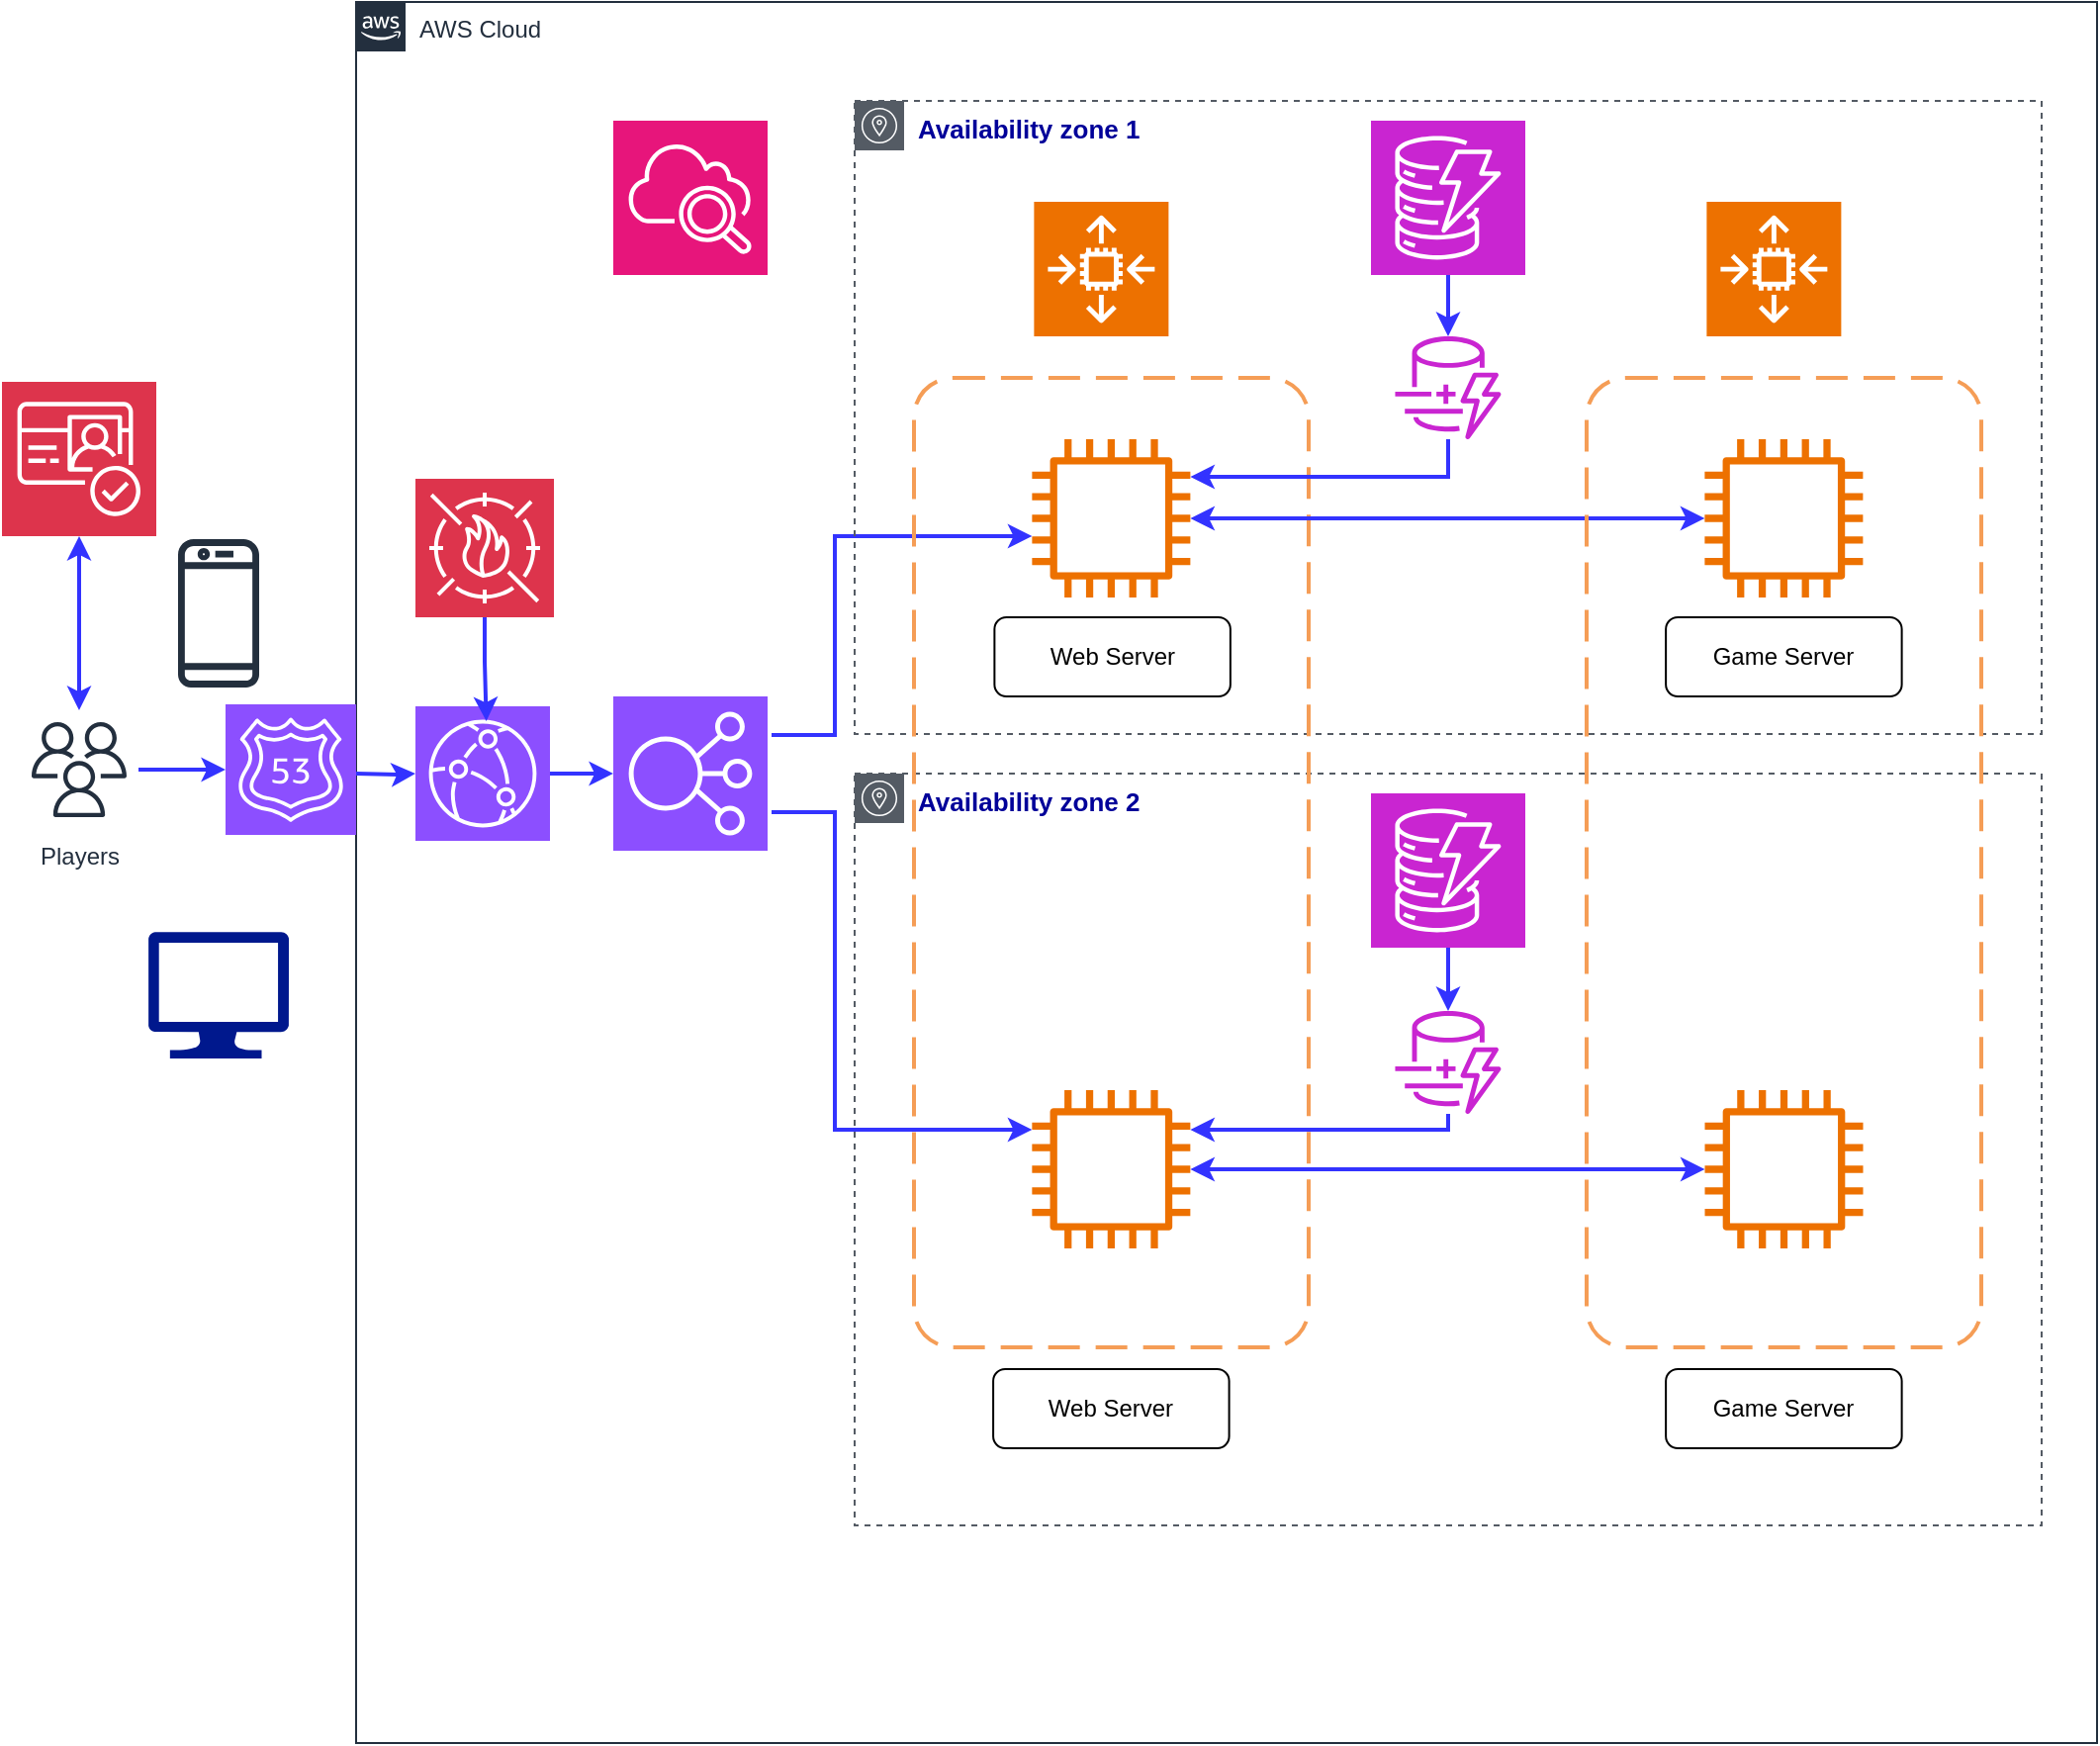 <mxfile version="22.1.8" type="github">
  <diagram name="Page-1" id="d0QBPmn3JqpIGUC00Diu">
    <mxGraphModel dx="1687" dy="2572" grid="1" gridSize="10" guides="1" tooltips="1" connect="1" arrows="1" fold="1" page="1" pageScale="1" pageWidth="1169" pageHeight="1654" math="0" shadow="0">
      <root>
        <mxCell id="0" />
        <mxCell id="1" parent="0" />
        <mxCell id="wB-Hq6-462Kky3SHtKy7-2" value="AWS Cloud" style="points=[[0,0],[0.25,0],[0.5,0],[0.75,0],[1,0],[1,0.25],[1,0.5],[1,0.75],[1,1],[0.75,1],[0.5,1],[0.25,1],[0,1],[0,0.75],[0,0.5],[0,0.25]];outlineConnect=0;gradientColor=none;html=1;whiteSpace=wrap;fontSize=12;fontStyle=0;container=1;pointerEvents=0;collapsible=0;recursiveResize=0;shape=mxgraph.aws4.group;grIcon=mxgraph.aws4.group_aws_cloud_alt;strokeColor=#232F3E;fillColor=none;verticalAlign=top;align=left;spacingLeft=30;fontColor=#232F3E;dashed=0;" parent="1" vertex="1">
          <mxGeometry x="200" y="-600" width="880" height="880" as="geometry" />
        </mxCell>
        <mxCell id="qJTPOWWO7ZOpzd0XANFb-11" style="edgeStyle=orthogonalEdgeStyle;rounded=0;orthogonalLoop=1;jettySize=auto;html=1;exitX=1;exitY=0.25;exitDx=0;exitDy=0;exitPerimeter=0;strokeWidth=2;strokeColor=#3333FF;" edge="1" parent="wB-Hq6-462Kky3SHtKy7-2" target="qJTPOWWO7ZOpzd0XANFb-4">
          <mxGeometry relative="1" as="geometry">
            <mxPoint x="210" y="370.5" as="sourcePoint" />
            <Array as="points">
              <mxPoint x="242" y="371" />
              <mxPoint x="242" y="270" />
            </Array>
          </mxGeometry>
        </mxCell>
        <mxCell id="qJTPOWWO7ZOpzd0XANFb-12" style="edgeStyle=orthogonalEdgeStyle;rounded=0;orthogonalLoop=1;jettySize=auto;html=1;exitX=1;exitY=0.75;exitDx=0;exitDy=0;exitPerimeter=0;strokeWidth=2;strokeColor=#3333FF;" edge="1" parent="wB-Hq6-462Kky3SHtKy7-2" target="qJTPOWWO7ZOpzd0XANFb-6">
          <mxGeometry relative="1" as="geometry">
            <mxPoint x="210" y="409.5" as="sourcePoint" />
            <Array as="points">
              <mxPoint x="242" y="410" />
              <mxPoint x="242" y="570" />
            </Array>
          </mxGeometry>
        </mxCell>
        <mxCell id="wB-Hq6-462Kky3SHtKy7-10" value="" style="sketch=0;points=[[0,0,0],[0.25,0,0],[0.5,0,0],[0.75,0,0],[1,0,0],[0,1,0],[0.25,1,0],[0.5,1,0],[0.75,1,0],[1,1,0],[0,0.25,0],[0,0.5,0],[0,0.75,0],[1,0.25,0],[1,0.5,0],[1,0.75,0]];outlineConnect=0;fontColor=#232F3E;fillColor=#8C4FFF;strokeColor=#ffffff;dashed=0;verticalLabelPosition=bottom;verticalAlign=top;align=center;html=1;fontSize=12;fontStyle=0;aspect=fixed;shape=mxgraph.aws4.resourceIcon;resIcon=mxgraph.aws4.elastic_load_balancing;" parent="wB-Hq6-462Kky3SHtKy7-2" vertex="1">
          <mxGeometry x="130" y="351" width="78" height="78" as="geometry" />
        </mxCell>
        <mxCell id="wB-Hq6-462Kky3SHtKy7-12" value="&lt;b&gt;&lt;font color=&quot;#000099&quot; style=&quot;font-size: 13px;&quot;&gt;Availability zone 2&lt;/font&gt;&lt;/b&gt;" style="sketch=0;outlineConnect=0;gradientColor=none;html=1;whiteSpace=wrap;fontSize=12;fontStyle=0;shape=mxgraph.aws4.group;grIcon=mxgraph.aws4.group_availability_zone;strokeColor=#545B64;fillColor=none;verticalAlign=top;align=left;spacingLeft=30;fontColor=#545B64;dashed=1;" parent="wB-Hq6-462Kky3SHtKy7-2" vertex="1">
          <mxGeometry x="252" y="390" width="600" height="380" as="geometry" />
        </mxCell>
        <mxCell id="wB-Hq6-462Kky3SHtKy7-13" value="&lt;b&gt;&lt;font color=&quot;#000099&quot; style=&quot;font-size: 13px;&quot;&gt;Availability zone 1&lt;/font&gt;&lt;/b&gt;" style="sketch=0;outlineConnect=0;gradientColor=none;html=1;whiteSpace=wrap;fontSize=12;fontStyle=0;shape=mxgraph.aws4.group;grIcon=mxgraph.aws4.group_availability_zone;strokeColor=#545B64;fillColor=none;verticalAlign=top;align=left;spacingLeft=30;fontColor=#545B64;dashed=1;" parent="wB-Hq6-462Kky3SHtKy7-2" vertex="1">
          <mxGeometry x="252" y="50" width="600" height="320" as="geometry" />
        </mxCell>
        <mxCell id="qJTPOWWO7ZOpzd0XANFb-1" value="" style="rounded=1;arcSize=10;dashed=1;strokeColor=#F59D56;fillColor=none;gradientColor=none;dashPattern=8 4;strokeWidth=2;" vertex="1" parent="wB-Hq6-462Kky3SHtKy7-2">
          <mxGeometry x="282" y="190" width="199.5" height="490" as="geometry" />
        </mxCell>
        <mxCell id="qJTPOWWO7ZOpzd0XANFb-2" value="" style="sketch=0;points=[[0,0,0],[0.25,0,0],[0.5,0,0],[0.75,0,0],[1,0,0],[0,1,0],[0.25,1,0],[0.5,1,0],[0.75,1,0],[1,1,0],[0,0.25,0],[0,0.5,0],[0,0.75,0],[1,0.25,0],[1,0.5,0],[1,0.75,0]];outlineConnect=0;fontColor=#232F3E;fillColor=#ED7100;strokeColor=#ffffff;dashed=0;verticalLabelPosition=bottom;verticalAlign=top;align=center;html=1;fontSize=12;fontStyle=0;aspect=fixed;shape=mxgraph.aws4.resourceIcon;resIcon=mxgraph.aws4.auto_scaling2;" vertex="1" parent="wB-Hq6-462Kky3SHtKy7-2">
          <mxGeometry x="342.69" y="101" width="68" height="68" as="geometry" />
        </mxCell>
        <mxCell id="qJTPOWWO7ZOpzd0XANFb-18" style="edgeStyle=orthogonalEdgeStyle;rounded=0;orthogonalLoop=1;jettySize=auto;html=1;startArrow=classic;startFill=1;strokeWidth=2;strokeColor=#3333FF;" edge="1" parent="wB-Hq6-462Kky3SHtKy7-2" source="qJTPOWWO7ZOpzd0XANFb-4" target="qJTPOWWO7ZOpzd0XANFb-9">
          <mxGeometry relative="1" as="geometry" />
        </mxCell>
        <mxCell id="qJTPOWWO7ZOpzd0XANFb-4" value="" style="sketch=0;outlineConnect=0;fontColor=#232F3E;gradientColor=none;fillColor=#ED7100;strokeColor=none;dashed=0;verticalLabelPosition=bottom;verticalAlign=top;align=center;html=1;fontSize=12;fontStyle=0;aspect=fixed;pointerEvents=1;shape=mxgraph.aws4.instance2;" vertex="1" parent="wB-Hq6-462Kky3SHtKy7-2">
          <mxGeometry x="341.69" y="221" width="80" height="80" as="geometry" />
        </mxCell>
        <mxCell id="qJTPOWWO7ZOpzd0XANFb-19" style="edgeStyle=orthogonalEdgeStyle;rounded=0;orthogonalLoop=1;jettySize=auto;html=1;startArrow=classic;startFill=1;strokeColor=#3333FF;strokeWidth=2;" edge="1" parent="wB-Hq6-462Kky3SHtKy7-2" source="qJTPOWWO7ZOpzd0XANFb-6" target="qJTPOWWO7ZOpzd0XANFb-10">
          <mxGeometry relative="1" as="geometry" />
        </mxCell>
        <mxCell id="qJTPOWWO7ZOpzd0XANFb-6" value="" style="sketch=0;outlineConnect=0;fontColor=#232F3E;gradientColor=none;fillColor=#ED7100;strokeColor=none;dashed=0;verticalLabelPosition=bottom;verticalAlign=top;align=center;html=1;fontSize=12;fontStyle=0;aspect=fixed;pointerEvents=1;shape=mxgraph.aws4.instance2;" vertex="1" parent="wB-Hq6-462Kky3SHtKy7-2">
          <mxGeometry x="341.68" y="550" width="80" height="80" as="geometry" />
        </mxCell>
        <mxCell id="qJTPOWWO7ZOpzd0XANFb-7" value="" style="rounded=1;arcSize=10;dashed=1;strokeColor=#F59D56;fillColor=none;gradientColor=none;dashPattern=8 4;strokeWidth=2;" vertex="1" parent="wB-Hq6-462Kky3SHtKy7-2">
          <mxGeometry x="622" y="190" width="199.5" height="490" as="geometry" />
        </mxCell>
        <mxCell id="qJTPOWWO7ZOpzd0XANFb-8" value="" style="sketch=0;points=[[0,0,0],[0.25,0,0],[0.5,0,0],[0.75,0,0],[1,0,0],[0,1,0],[0.25,1,0],[0.5,1,0],[0.75,1,0],[1,1,0],[0,0.25,0],[0,0.5,0],[0,0.75,0],[1,0.25,0],[1,0.5,0],[1,0.75,0]];outlineConnect=0;fontColor=#232F3E;fillColor=#ED7100;strokeColor=#ffffff;dashed=0;verticalLabelPosition=bottom;verticalAlign=top;align=center;html=1;fontSize=12;fontStyle=0;aspect=fixed;shape=mxgraph.aws4.resourceIcon;resIcon=mxgraph.aws4.auto_scaling2;" vertex="1" parent="wB-Hq6-462Kky3SHtKy7-2">
          <mxGeometry x="682.69" y="101" width="68" height="68" as="geometry" />
        </mxCell>
        <mxCell id="qJTPOWWO7ZOpzd0XANFb-9" value="" style="sketch=0;outlineConnect=0;fontColor=#232F3E;gradientColor=none;fillColor=#ED7100;strokeColor=none;dashed=0;verticalLabelPosition=bottom;verticalAlign=top;align=center;html=1;fontSize=12;fontStyle=0;aspect=fixed;pointerEvents=1;shape=mxgraph.aws4.instance2;" vertex="1" parent="wB-Hq6-462Kky3SHtKy7-2">
          <mxGeometry x="681.69" y="221" width="80" height="80" as="geometry" />
        </mxCell>
        <mxCell id="qJTPOWWO7ZOpzd0XANFb-10" value="" style="sketch=0;outlineConnect=0;fontColor=#232F3E;gradientColor=none;fillColor=#ED7100;strokeColor=none;dashed=0;verticalLabelPosition=bottom;verticalAlign=top;align=center;html=1;fontSize=12;fontStyle=0;aspect=fixed;pointerEvents=1;shape=mxgraph.aws4.instance2;" vertex="1" parent="wB-Hq6-462Kky3SHtKy7-2">
          <mxGeometry x="681.75" y="550" width="80" height="80" as="geometry" />
        </mxCell>
        <mxCell id="qJTPOWWO7ZOpzd0XANFb-14" value="Web Server" style="rounded=1;whiteSpace=wrap;html=1;" vertex="1" parent="wB-Hq6-462Kky3SHtKy7-2">
          <mxGeometry x="322.69" y="311" width="119.25" height="40" as="geometry" />
        </mxCell>
        <mxCell id="qJTPOWWO7ZOpzd0XANFb-15" value="Web Server" style="rounded=1;whiteSpace=wrap;html=1;" vertex="1" parent="wB-Hq6-462Kky3SHtKy7-2">
          <mxGeometry x="322.05" y="691" width="119.25" height="40" as="geometry" />
        </mxCell>
        <mxCell id="qJTPOWWO7ZOpzd0XANFb-16" value="Game Server" style="rounded=1;whiteSpace=wrap;html=1;" vertex="1" parent="wB-Hq6-462Kky3SHtKy7-2">
          <mxGeometry x="662.06" y="311" width="119.25" height="40" as="geometry" />
        </mxCell>
        <mxCell id="qJTPOWWO7ZOpzd0XANFb-17" value="Game Server" style="rounded=1;whiteSpace=wrap;html=1;" vertex="1" parent="wB-Hq6-462Kky3SHtKy7-2">
          <mxGeometry x="662.06" y="691" width="119.25" height="40" as="geometry" />
        </mxCell>
        <mxCell id="qJTPOWWO7ZOpzd0XANFb-24" style="edgeStyle=orthogonalEdgeStyle;rounded=0;orthogonalLoop=1;jettySize=auto;html=1;strokeColor=#3333FF;strokeWidth=2;" edge="1" parent="wB-Hq6-462Kky3SHtKy7-2" source="qJTPOWWO7ZOpzd0XANFb-29" target="qJTPOWWO7ZOpzd0XANFb-4">
          <mxGeometry relative="1" as="geometry">
            <mxPoint x="552" y="200" as="sourcePoint" />
            <Array as="points">
              <mxPoint x="552" y="240" />
            </Array>
          </mxGeometry>
        </mxCell>
        <mxCell id="qJTPOWWO7ZOpzd0XANFb-23" value="" style="sketch=0;points=[[0,0,0],[0.25,0,0],[0.5,0,0],[0.75,0,0],[1,0,0],[0,1,0],[0.25,1,0],[0.5,1,0],[0.75,1,0],[1,1,0],[0,0.25,0],[0,0.5,0],[0,0.75,0],[1,0.25,0],[1,0.5,0],[1,0.75,0]];outlineConnect=0;fontColor=#232F3E;fillColor=#C925D1;strokeColor=#ffffff;dashed=0;verticalLabelPosition=bottom;verticalAlign=top;align=center;html=1;fontSize=12;fontStyle=0;aspect=fixed;shape=mxgraph.aws4.resourceIcon;resIcon=mxgraph.aws4.dynamodb;" vertex="1" parent="wB-Hq6-462Kky3SHtKy7-2">
          <mxGeometry x="513" y="60" width="78" height="78" as="geometry" />
        </mxCell>
        <mxCell id="qJTPOWWO7ZOpzd0XANFb-29" value="" style="sketch=0;outlineConnect=0;fontColor=#232F3E;gradientColor=none;fillColor=#C925D1;strokeColor=none;dashed=0;verticalLabelPosition=bottom;verticalAlign=top;align=center;html=1;fontSize=12;fontStyle=0;aspect=fixed;pointerEvents=1;shape=mxgraph.aws4.dynamodb_dax;" vertex="1" parent="wB-Hq6-462Kky3SHtKy7-2">
          <mxGeometry x="523.84" y="169" width="56.33" height="52" as="geometry" />
        </mxCell>
        <mxCell id="qJTPOWWO7ZOpzd0XANFb-30" style="edgeStyle=orthogonalEdgeStyle;rounded=0;orthogonalLoop=1;jettySize=auto;html=1;entryX=0.5;entryY=1;entryDx=0;entryDy=0;entryPerimeter=0;strokeWidth=2;strokeColor=#3333FF;endArrow=none;endFill=0;startArrow=classic;startFill=1;" edge="1" parent="wB-Hq6-462Kky3SHtKy7-2" source="qJTPOWWO7ZOpzd0XANFb-29" target="qJTPOWWO7ZOpzd0XANFb-23">
          <mxGeometry relative="1" as="geometry" />
        </mxCell>
        <mxCell id="qJTPOWWO7ZOpzd0XANFb-37" value="" style="group" vertex="1" connectable="0" parent="wB-Hq6-462Kky3SHtKy7-2">
          <mxGeometry x="513" y="360" width="78" height="180" as="geometry" />
        </mxCell>
        <mxCell id="qJTPOWWO7ZOpzd0XANFb-34" value="" style="sketch=0;points=[[0,0,0],[0.25,0,0],[0.5,0,0],[0.75,0,0],[1,0,0],[0,1,0],[0.25,1,0],[0.5,1,0],[0.75,1,0],[1,1,0],[0,0.25,0],[0,0.5,0],[0,0.75,0],[1,0.25,0],[1,0.5,0],[1,0.75,0]];outlineConnect=0;fontColor=#232F3E;fillColor=#C925D1;strokeColor=#ffffff;dashed=0;verticalLabelPosition=bottom;verticalAlign=top;align=center;html=1;fontSize=12;fontStyle=0;aspect=fixed;shape=mxgraph.aws4.resourceIcon;resIcon=mxgraph.aws4.dynamodb;" vertex="1" parent="qJTPOWWO7ZOpzd0XANFb-37">
          <mxGeometry y="40" width="78" height="78" as="geometry" />
        </mxCell>
        <mxCell id="qJTPOWWO7ZOpzd0XANFb-33" style="edgeStyle=orthogonalEdgeStyle;rounded=0;orthogonalLoop=1;jettySize=auto;html=1;strokeColor=#3333FF;strokeWidth=2;" edge="1" parent="wB-Hq6-462Kky3SHtKy7-2" source="qJTPOWWO7ZOpzd0XANFb-35" target="qJTPOWWO7ZOpzd0XANFb-6">
          <mxGeometry relative="1" as="geometry">
            <mxPoint x="552" y="500" as="sourcePoint" />
            <mxPoint x="422" y="540" as="targetPoint" />
            <Array as="points">
              <mxPoint x="552" y="570" />
            </Array>
          </mxGeometry>
        </mxCell>
        <mxCell id="qJTPOWWO7ZOpzd0XANFb-35" value="" style="sketch=0;outlineConnect=0;fontColor=#232F3E;gradientColor=none;fillColor=#C925D1;strokeColor=none;dashed=0;verticalLabelPosition=bottom;verticalAlign=top;align=center;html=1;fontSize=12;fontStyle=0;aspect=fixed;pointerEvents=1;shape=mxgraph.aws4.dynamodb_dax;" vertex="1" parent="wB-Hq6-462Kky3SHtKy7-2">
          <mxGeometry x="523.84" y="510" width="56.33" height="52" as="geometry" />
        </mxCell>
        <mxCell id="qJTPOWWO7ZOpzd0XANFb-36" style="edgeStyle=orthogonalEdgeStyle;rounded=0;orthogonalLoop=1;jettySize=auto;html=1;entryX=0.5;entryY=1;entryDx=0;entryDy=0;entryPerimeter=0;strokeWidth=2;strokeColor=#3333FF;endArrow=none;endFill=0;startArrow=classic;startFill=1;" edge="1" parent="wB-Hq6-462Kky3SHtKy7-2" source="qJTPOWWO7ZOpzd0XANFb-35" target="qJTPOWWO7ZOpzd0XANFb-34">
          <mxGeometry relative="1" as="geometry" />
        </mxCell>
        <mxCell id="qJTPOWWO7ZOpzd0XANFb-38" value="" style="sketch=0;points=[[0,0,0],[0.25,0,0],[0.5,0,0],[0.75,0,0],[1,0,0],[0,1,0],[0.25,1,0],[0.5,1,0],[0.75,1,0],[1,1,0],[0,0.25,0],[0,0.5,0],[0,0.75,0],[1,0.25,0],[1,0.5,0],[1,0.75,0]];points=[[0,0,0],[0.25,0,0],[0.5,0,0],[0.75,0,0],[1,0,0],[0,1,0],[0.25,1,0],[0.5,1,0],[0.75,1,0],[1,1,0],[0,0.25,0],[0,0.5,0],[0,0.75,0],[1,0.25,0],[1,0.5,0],[1,0.75,0]];outlineConnect=0;fontColor=#232F3E;fillColor=#E7157B;strokeColor=#ffffff;dashed=0;verticalLabelPosition=bottom;verticalAlign=top;align=center;html=1;fontSize=12;fontStyle=0;aspect=fixed;shape=mxgraph.aws4.resourceIcon;resIcon=mxgraph.aws4.cloudwatch_2;" vertex="1" parent="wB-Hq6-462Kky3SHtKy7-2">
          <mxGeometry x="130" y="60" width="78" height="78" as="geometry" />
        </mxCell>
        <mxCell id="qJTPOWWO7ZOpzd0XANFb-41" value="" style="sketch=0;points=[[0,0,0],[0.25,0,0],[0.5,0,0],[0.75,0,0],[1,0,0],[0,1,0],[0.25,1,0],[0.5,1,0],[0.75,1,0],[1,1,0],[0,0.25,0],[0,0.5,0],[0,0.75,0],[1,0.25,0],[1,0.5,0],[1,0.75,0]];outlineConnect=0;fontColor=#232F3E;fillColor=#8C4FFF;strokeColor=#ffffff;dashed=0;verticalLabelPosition=bottom;verticalAlign=top;align=center;html=1;fontSize=12;fontStyle=0;aspect=fixed;shape=mxgraph.aws4.resourceIcon;resIcon=mxgraph.aws4.cloudfront;" vertex="1" parent="wB-Hq6-462Kky3SHtKy7-2">
          <mxGeometry x="30" y="356" width="68" height="68" as="geometry" />
        </mxCell>
        <mxCell id="qJTPOWWO7ZOpzd0XANFb-49" value="" style="edgeStyle=orthogonalEdgeStyle;rounded=0;orthogonalLoop=1;jettySize=auto;html=1;strokeWidth=2;strokeColor=#3333FF;exitX=1;exitY=0.5;exitDx=0;exitDy=0;exitPerimeter=0;entryX=0;entryY=0.5;entryDx=0;entryDy=0;entryPerimeter=0;" edge="1" parent="wB-Hq6-462Kky3SHtKy7-2" source="qJTPOWWO7ZOpzd0XANFb-41" target="wB-Hq6-462Kky3SHtKy7-10">
          <mxGeometry relative="1" as="geometry">
            <mxPoint x="10" y="400" as="sourcePoint" />
            <mxPoint x="40" y="400" as="targetPoint" />
            <Array as="points" />
          </mxGeometry>
        </mxCell>
        <mxCell id="qJTPOWWO7ZOpzd0XANFb-50" value="" style="sketch=0;points=[[0,0,0],[0.25,0,0],[0.5,0,0],[0.75,0,0],[1,0,0],[0,1,0],[0.25,1,0],[0.5,1,0],[0.75,1,0],[1,1,0],[0,0.25,0],[0,0.5,0],[0,0.75,0],[1,0.25,0],[1,0.5,0],[1,0.75,0]];outlineConnect=0;fontColor=#232F3E;fillColor=#DD344C;strokeColor=#ffffff;dashed=0;verticalLabelPosition=bottom;verticalAlign=top;align=center;html=1;fontSize=12;fontStyle=0;aspect=fixed;shape=mxgraph.aws4.resourceIcon;resIcon=mxgraph.aws4.waf;" vertex="1" parent="wB-Hq6-462Kky3SHtKy7-2">
          <mxGeometry x="30" y="241" width="70" height="70" as="geometry" />
        </mxCell>
        <mxCell id="qJTPOWWO7ZOpzd0XANFb-51" style="edgeStyle=orthogonalEdgeStyle;rounded=0;orthogonalLoop=1;jettySize=auto;html=1;entryX=0.527;entryY=0.11;entryDx=0;entryDy=0;entryPerimeter=0;strokeColor=#3333FF;strokeWidth=2;" edge="1" parent="wB-Hq6-462Kky3SHtKy7-2" source="qJTPOWWO7ZOpzd0XANFb-50" target="qJTPOWWO7ZOpzd0XANFb-41">
          <mxGeometry relative="1" as="geometry" />
        </mxCell>
        <mxCell id="wB-Hq6-462Kky3SHtKy7-4" value="Players" style="sketch=0;outlineConnect=0;fontColor=#232F3E;gradientColor=none;strokeColor=#232F3E;fillColor=#ffffff;dashed=0;verticalLabelPosition=bottom;verticalAlign=top;align=center;html=1;fontSize=12;fontStyle=0;aspect=fixed;shape=mxgraph.aws4.resourceIcon;resIcon=mxgraph.aws4.users;" parent="1" vertex="1">
          <mxGeometry x="30" y="-242" width="60" height="60" as="geometry" />
        </mxCell>
        <mxCell id="wB-Hq6-462Kky3SHtKy7-5" value="" style="sketch=0;outlineConnect=0;fontColor=#232F3E;gradientColor=none;fillColor=#232F3D;strokeColor=none;dashed=0;verticalLabelPosition=bottom;verticalAlign=top;align=center;html=1;fontSize=12;fontStyle=0;aspect=fixed;pointerEvents=1;shape=mxgraph.aws4.mobile_client;" parent="1" vertex="1">
          <mxGeometry x="110" y="-330" width="41" height="78" as="geometry" />
        </mxCell>
        <mxCell id="wB-Hq6-462Kky3SHtKy7-6" value="" style="sketch=0;aspect=fixed;pointerEvents=1;shadow=0;dashed=0;html=1;strokeColor=none;labelPosition=center;verticalLabelPosition=bottom;verticalAlign=top;align=center;fillColor=#00188D;shape=mxgraph.azure.computer" parent="1" vertex="1">
          <mxGeometry x="94.97" y="-130" width="71.06" height="63.95" as="geometry" />
        </mxCell>
        <mxCell id="qJTPOWWO7ZOpzd0XANFb-40" style="edgeStyle=orthogonalEdgeStyle;rounded=0;orthogonalLoop=1;jettySize=auto;html=1;strokeColor=#3333FF;startArrow=classic;startFill=1;strokeWidth=2;" edge="1" parent="1" source="qJTPOWWO7ZOpzd0XANFb-39" target="wB-Hq6-462Kky3SHtKy7-4">
          <mxGeometry relative="1" as="geometry" />
        </mxCell>
        <mxCell id="qJTPOWWO7ZOpzd0XANFb-39" value="" style="sketch=0;points=[[0,0,0],[0.25,0,0],[0.5,0,0],[0.75,0,0],[1,0,0],[0,1,0],[0.25,1,0],[0.5,1,0],[0.75,1,0],[1,1,0],[0,0.25,0],[0,0.5,0],[0,0.75,0],[1,0.25,0],[1,0.5,0],[1,0.75,0]];outlineConnect=0;fontColor=#232F3E;fillColor=#DD344C;strokeColor=#ffffff;dashed=0;verticalLabelPosition=bottom;verticalAlign=top;align=center;html=1;fontSize=12;fontStyle=0;aspect=fixed;shape=mxgraph.aws4.resourceIcon;resIcon=mxgraph.aws4.cognito;" vertex="1" parent="1">
          <mxGeometry x="21" y="-408" width="78" height="78" as="geometry" />
        </mxCell>
        <mxCell id="qJTPOWWO7ZOpzd0XANFb-45" value="" style="edgeStyle=orthogonalEdgeStyle;rounded=0;orthogonalLoop=1;jettySize=auto;html=1;strokeWidth=2;strokeColor=#3333FF;" edge="1" parent="1" source="wB-Hq6-462Kky3SHtKy7-4" target="qJTPOWWO7ZOpzd0XANFb-42">
          <mxGeometry relative="1" as="geometry">
            <mxPoint x="90" y="-210" as="sourcePoint" />
            <mxPoint x="330" y="-210" as="targetPoint" />
            <Array as="points" />
          </mxGeometry>
        </mxCell>
        <mxCell id="qJTPOWWO7ZOpzd0XANFb-42" value="" style="sketch=0;points=[[0,0,0],[0.25,0,0],[0.5,0,0],[0.75,0,0],[1,0,0],[0,1,0],[0.25,1,0],[0.5,1,0],[0.75,1,0],[1,1,0],[0,0.25,0],[0,0.5,0],[0,0.75,0],[1,0.25,0],[1,0.5,0],[1,0.75,0]];outlineConnect=0;fontColor=#232F3E;fillColor=#8C4FFF;strokeColor=#ffffff;dashed=0;verticalLabelPosition=bottom;verticalAlign=top;align=center;html=1;fontSize=12;fontStyle=0;aspect=fixed;shape=mxgraph.aws4.resourceIcon;resIcon=mxgraph.aws4.route_53;" vertex="1" parent="1">
          <mxGeometry x="134" y="-245" width="66" height="66" as="geometry" />
        </mxCell>
        <mxCell id="qJTPOWWO7ZOpzd0XANFb-48" value="" style="edgeStyle=orthogonalEdgeStyle;rounded=0;orthogonalLoop=1;jettySize=auto;html=1;strokeWidth=2;strokeColor=#3333FF;" edge="1" parent="1" target="qJTPOWWO7ZOpzd0XANFb-41">
          <mxGeometry relative="1" as="geometry">
            <mxPoint x="200" y="-210" as="sourcePoint" />
            <mxPoint x="144" y="-202" as="targetPoint" />
            <Array as="points" />
          </mxGeometry>
        </mxCell>
      </root>
    </mxGraphModel>
  </diagram>
</mxfile>
